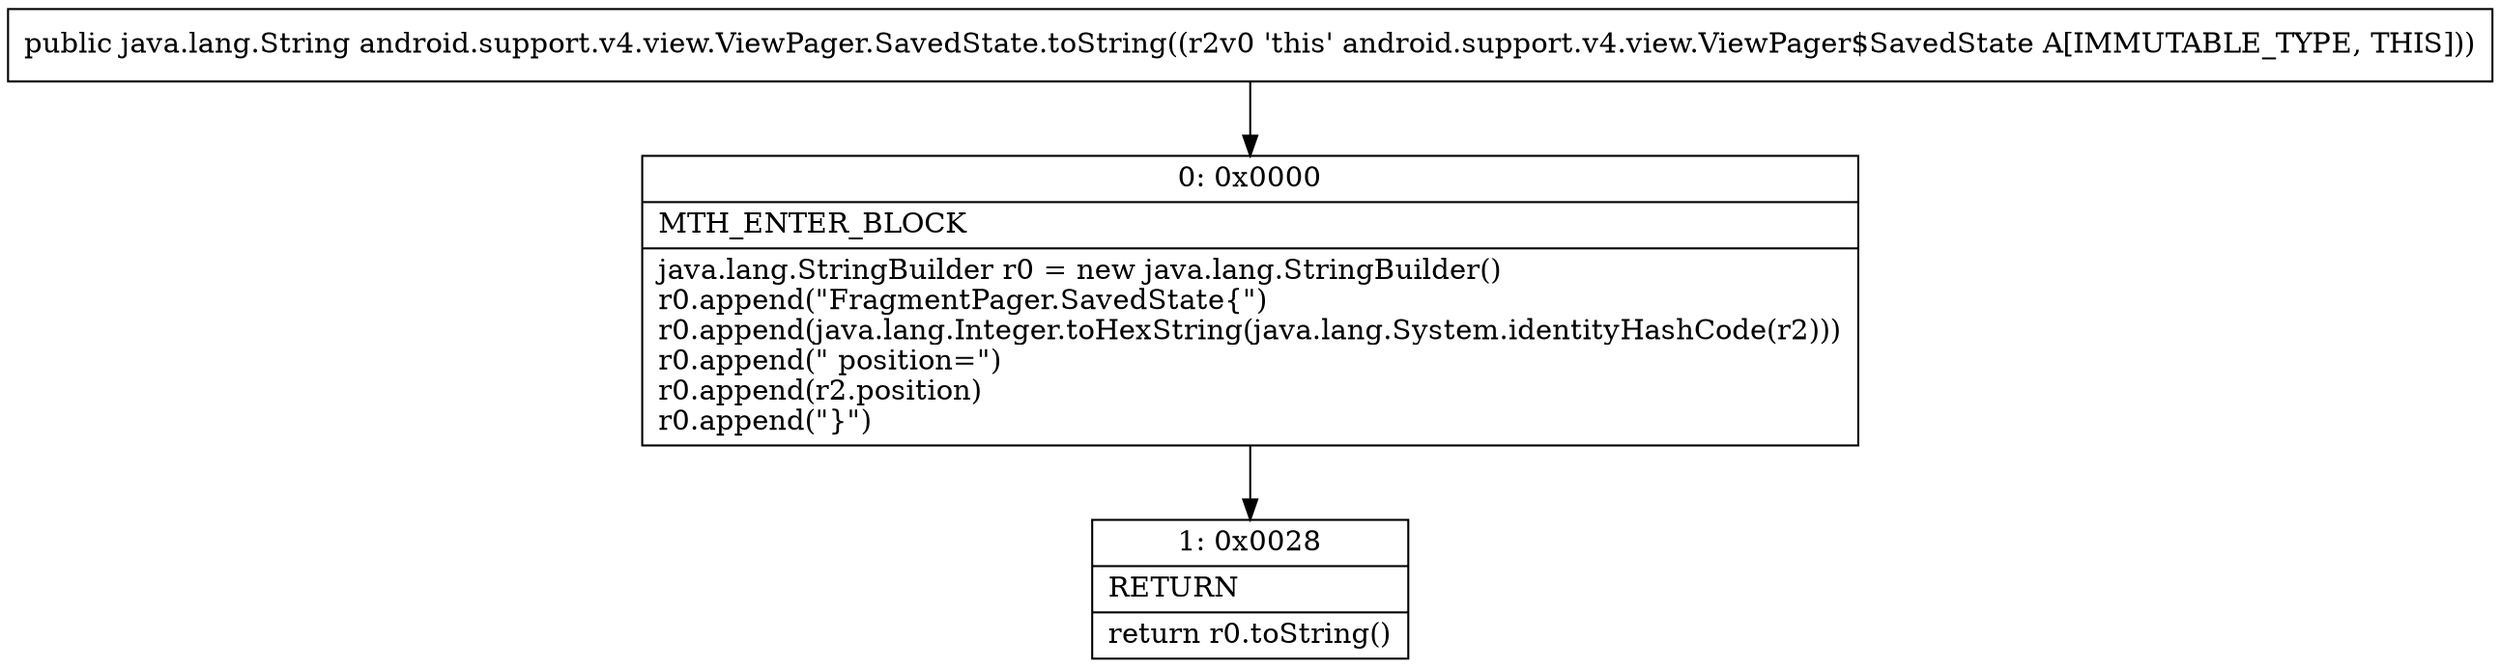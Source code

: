 digraph "CFG forandroid.support.v4.view.ViewPager.SavedState.toString()Ljava\/lang\/String;" {
Node_0 [shape=record,label="{0\:\ 0x0000|MTH_ENTER_BLOCK\l|java.lang.StringBuilder r0 = new java.lang.StringBuilder()\lr0.append(\"FragmentPager.SavedState\{\")\lr0.append(java.lang.Integer.toHexString(java.lang.System.identityHashCode(r2)))\lr0.append(\" position=\")\lr0.append(r2.position)\lr0.append(\"\}\")\l}"];
Node_1 [shape=record,label="{1\:\ 0x0028|RETURN\l|return r0.toString()\l}"];
MethodNode[shape=record,label="{public java.lang.String android.support.v4.view.ViewPager.SavedState.toString((r2v0 'this' android.support.v4.view.ViewPager$SavedState A[IMMUTABLE_TYPE, THIS])) }"];
MethodNode -> Node_0;
Node_0 -> Node_1;
}

